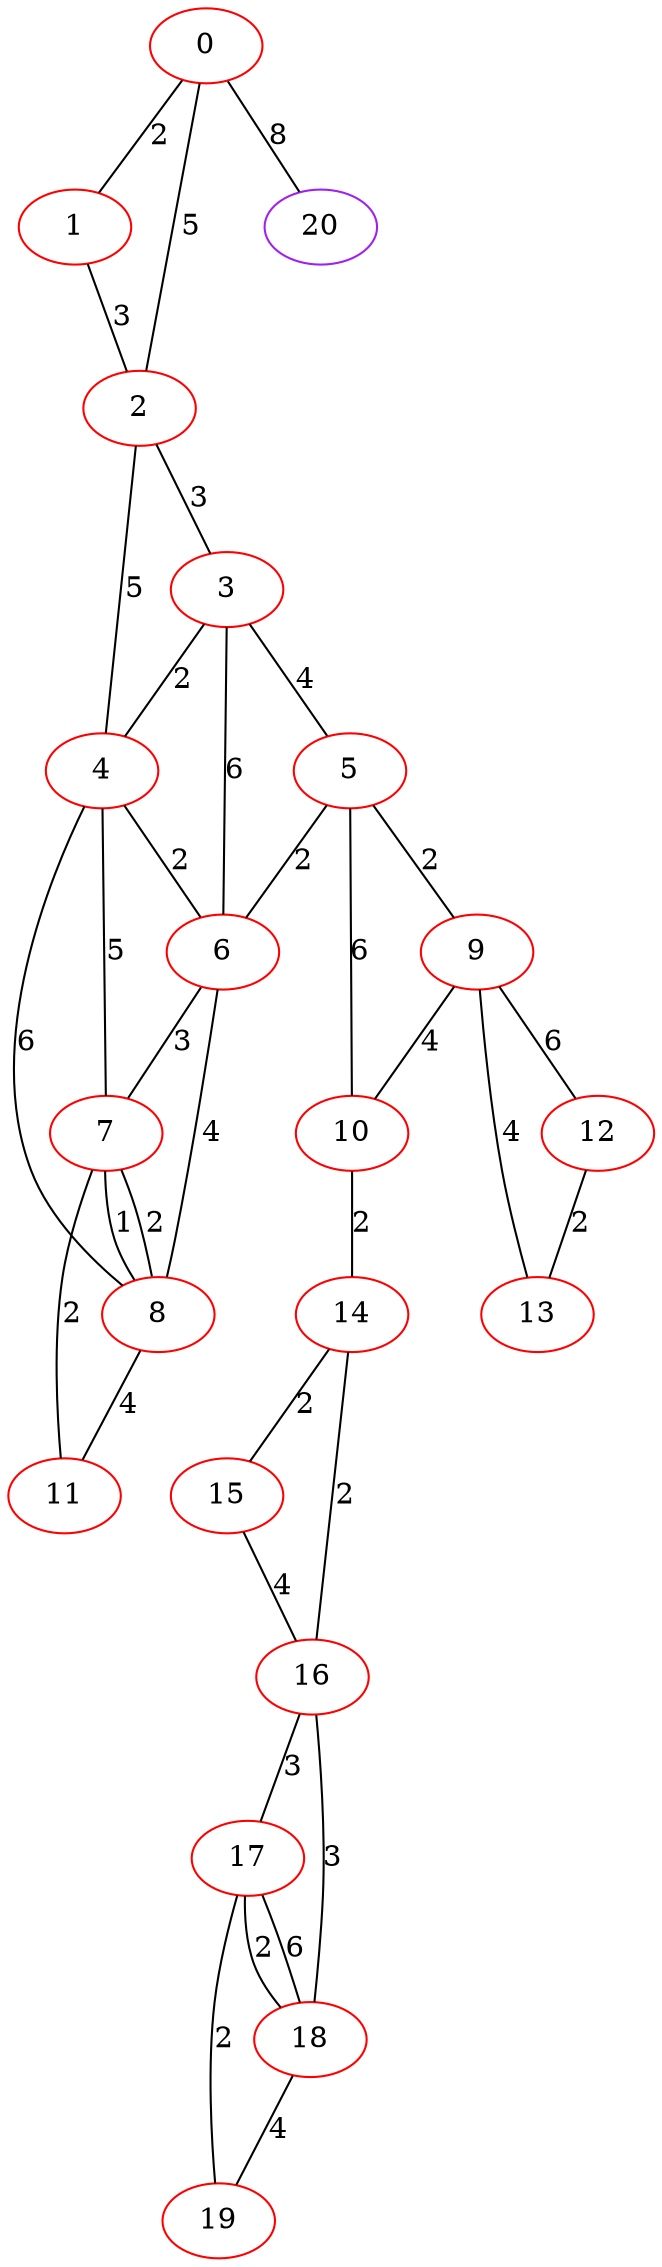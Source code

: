 graph "" {
0 [color=red, weight=1];
1 [color=red, weight=1];
2 [color=red, weight=1];
3 [color=red, weight=1];
4 [color=red, weight=1];
5 [color=red, weight=1];
6 [color=red, weight=1];
7 [color=red, weight=1];
8 [color=red, weight=1];
9 [color=red, weight=1];
10 [color=red, weight=1];
11 [color=red, weight=1];
12 [color=red, weight=1];
13 [color=red, weight=1];
14 [color=red, weight=1];
15 [color=red, weight=1];
16 [color=red, weight=1];
17 [color=red, weight=1];
18 [color=red, weight=1];
19 [color=red, weight=1];
20 [color=purple, weight=4];
0 -- 1  [key=0, label=2];
0 -- 2  [key=0, label=5];
0 -- 20  [key=0, label=8];
1 -- 2  [key=0, label=3];
2 -- 3  [key=0, label=3];
2 -- 4  [key=0, label=5];
3 -- 4  [key=0, label=2];
3 -- 5  [key=0, label=4];
3 -- 6  [key=0, label=6];
4 -- 8  [key=0, label=6];
4 -- 6  [key=0, label=2];
4 -- 7  [key=0, label=5];
5 -- 9  [key=0, label=2];
5 -- 10  [key=0, label=6];
5 -- 6  [key=0, label=2];
6 -- 8  [key=0, label=4];
6 -- 7  [key=0, label=3];
7 -- 8  [key=0, label=1];
7 -- 8  [key=1, label=2];
7 -- 11  [key=0, label=2];
8 -- 11  [key=0, label=4];
9 -- 10  [key=0, label=4];
9 -- 12  [key=0, label=6];
9 -- 13  [key=0, label=4];
10 -- 14  [key=0, label=2];
12 -- 13  [key=0, label=2];
14 -- 16  [key=0, label=2];
14 -- 15  [key=0, label=2];
15 -- 16  [key=0, label=4];
16 -- 17  [key=0, label=3];
16 -- 18  [key=0, label=3];
17 -- 18  [key=0, label=6];
17 -- 18  [key=1, label=2];
17 -- 19  [key=0, label=2];
18 -- 19  [key=0, label=4];
}

